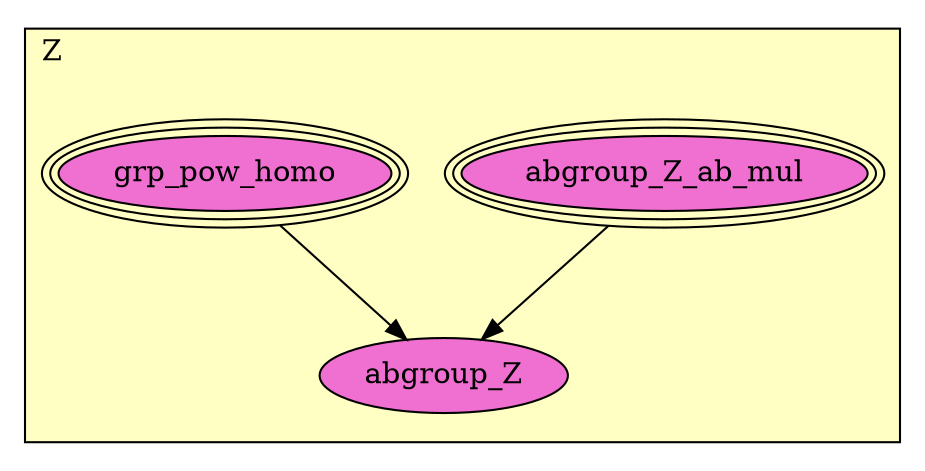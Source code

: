 digraph HoTT_Algebra_AbGroups_Z {
  graph [ratio=0.5]
  node [style=filled]
Z_abgroup_Z_ab_mul [label="abgroup_Z_ab_mul", URL=<Z.html#abgroup_Z_ab_mul>, peripheries=3, fillcolor="#F070D1"] ;
Z_grp_pow_homo [label="grp_pow_homo", URL=<Z.html#grp_pow_homo>, peripheries=3, fillcolor="#F070D1"] ;
Z_abgroup_Z [label="abgroup_Z", URL=<Z.html#abgroup_Z>, fillcolor="#F070D1"] ;
  Z_abgroup_Z_ab_mul -> Z_abgroup_Z [] ;
  Z_grp_pow_homo -> Z_abgroup_Z [] ;
subgraph cluster_Z { label="Z"; fillcolor="#FFFFC3"; labeljust=l; style=filled 
Z_abgroup_Z; Z_grp_pow_homo; Z_abgroup_Z_ab_mul; };
} /* END */
